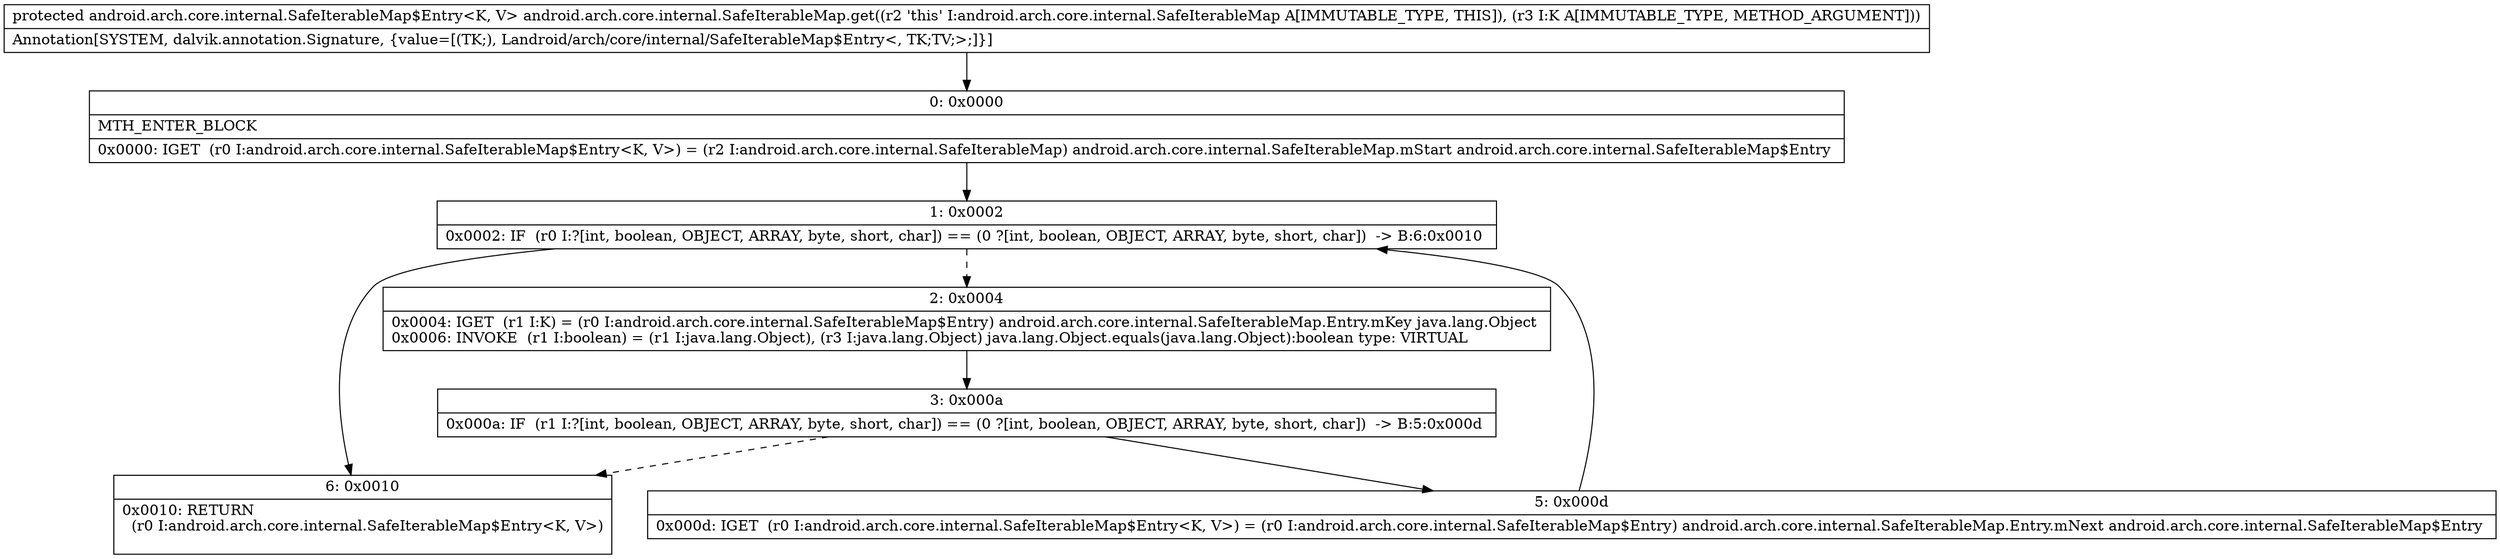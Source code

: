 digraph "CFG forandroid.arch.core.internal.SafeIterableMap.get(Ljava\/lang\/Object;)Landroid\/arch\/core\/internal\/SafeIterableMap$Entry;" {
Node_0 [shape=record,label="{0\:\ 0x0000|MTH_ENTER_BLOCK\l|0x0000: IGET  (r0 I:android.arch.core.internal.SafeIterableMap$Entry\<K, V\>) = (r2 I:android.arch.core.internal.SafeIterableMap) android.arch.core.internal.SafeIterableMap.mStart android.arch.core.internal.SafeIterableMap$Entry \l}"];
Node_1 [shape=record,label="{1\:\ 0x0002|0x0002: IF  (r0 I:?[int, boolean, OBJECT, ARRAY, byte, short, char]) == (0 ?[int, boolean, OBJECT, ARRAY, byte, short, char])  \-\> B:6:0x0010 \l}"];
Node_2 [shape=record,label="{2\:\ 0x0004|0x0004: IGET  (r1 I:K) = (r0 I:android.arch.core.internal.SafeIterableMap$Entry) android.arch.core.internal.SafeIterableMap.Entry.mKey java.lang.Object \l0x0006: INVOKE  (r1 I:boolean) = (r1 I:java.lang.Object), (r3 I:java.lang.Object) java.lang.Object.equals(java.lang.Object):boolean type: VIRTUAL \l}"];
Node_3 [shape=record,label="{3\:\ 0x000a|0x000a: IF  (r1 I:?[int, boolean, OBJECT, ARRAY, byte, short, char]) == (0 ?[int, boolean, OBJECT, ARRAY, byte, short, char])  \-\> B:5:0x000d \l}"];
Node_5 [shape=record,label="{5\:\ 0x000d|0x000d: IGET  (r0 I:android.arch.core.internal.SafeIterableMap$Entry\<K, V\>) = (r0 I:android.arch.core.internal.SafeIterableMap$Entry) android.arch.core.internal.SafeIterableMap.Entry.mNext android.arch.core.internal.SafeIterableMap$Entry \l}"];
Node_6 [shape=record,label="{6\:\ 0x0010|0x0010: RETURN  \l  (r0 I:android.arch.core.internal.SafeIterableMap$Entry\<K, V\>)\l \l}"];
MethodNode[shape=record,label="{protected android.arch.core.internal.SafeIterableMap$Entry\<K, V\> android.arch.core.internal.SafeIterableMap.get((r2 'this' I:android.arch.core.internal.SafeIterableMap A[IMMUTABLE_TYPE, THIS]), (r3 I:K A[IMMUTABLE_TYPE, METHOD_ARGUMENT]))  | Annotation[SYSTEM, dalvik.annotation.Signature, \{value=[(TK;), Landroid\/arch\/core\/internal\/SafeIterableMap$Entry\<, TK;TV;\>;]\}]\l}"];
MethodNode -> Node_0;
Node_0 -> Node_1;
Node_1 -> Node_2[style=dashed];
Node_1 -> Node_6;
Node_2 -> Node_3;
Node_3 -> Node_5;
Node_3 -> Node_6[style=dashed];
Node_5 -> Node_1;
}


